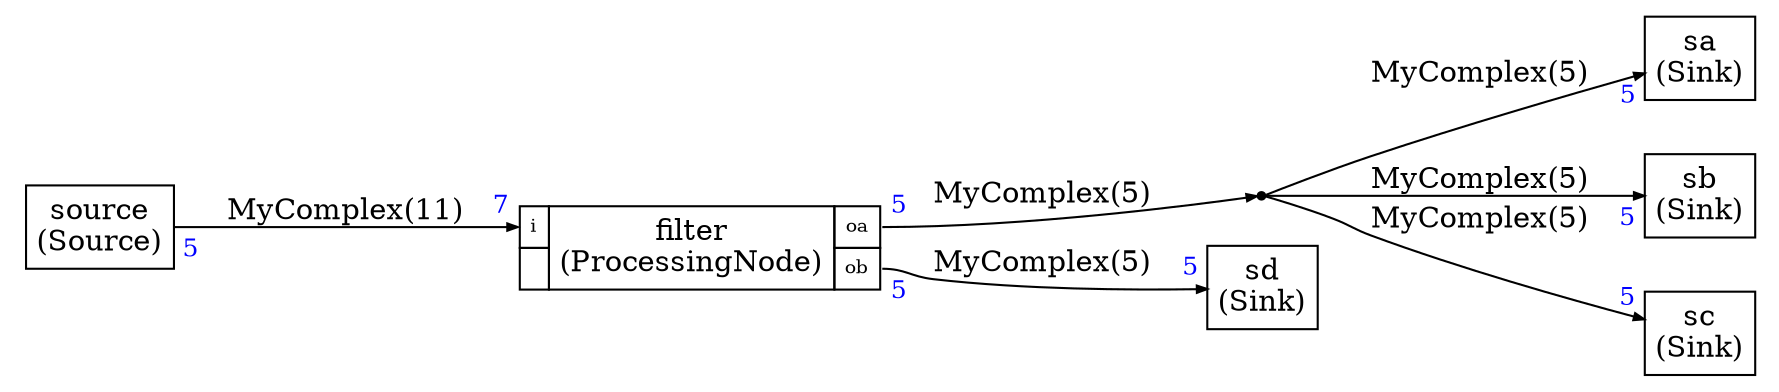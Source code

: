 



digraph structs {
    node [shape=plaintext]
    rankdir=LR
    edge [arrowsize=0.5]
    fontname="times"


dup0 [shape=point,label=dup0]


filter [label=<
<TABLE BORDER="0" CELLBORDER="1" CELLSPACING="0" CELLPADDING="4">
  <TR>
    <TD PORT="i"><FONT POINT-SIZE="9.0">i</FONT></TD>
    <TD ALIGN="CENTER" ROWSPAN="2">filter<BR/>(ProcessingNode)</TD>
    <TD PORT="oa"><FONT POINT-SIZE="9.0">oa</FONT></TD>
  </TR>
<TR>
 
<TD></TD>
<TD PORT="ob"><FONT POINT-SIZE="9.0">ob</FONT></TD>
</TR>

</TABLE>>];

sa [label=<
<TABLE BORDER="0" CELLBORDER="1" CELLSPACING="0" CELLPADDING="4">
  <TR>
    <TD ALIGN="CENTER" PORT="i">sa<BR/>(Sink)</TD>
  </TR>
</TABLE>>];

sb [label=<
<TABLE BORDER="0" CELLBORDER="1" CELLSPACING="0" CELLPADDING="4">
  <TR>
    <TD ALIGN="CENTER" PORT="i">sb<BR/>(Sink)</TD>
  </TR>
</TABLE>>];

sc [label=<
<TABLE BORDER="0" CELLBORDER="1" CELLSPACING="0" CELLPADDING="4">
  <TR>
    <TD ALIGN="CENTER" PORT="i">sc<BR/>(Sink)</TD>
  </TR>
</TABLE>>];

sd [label=<
<TABLE BORDER="0" CELLBORDER="1" CELLSPACING="0" CELLPADDING="4">
  <TR>
    <TD ALIGN="CENTER" PORT="i">sd<BR/>(Sink)</TD>
  </TR>
</TABLE>>];

source [label=<
<TABLE BORDER="0" CELLBORDER="1" CELLSPACING="0" CELLPADDING="4">
  <TR>
    <TD ALIGN="CENTER" PORT="i">source<BR/>(Source)</TD>
  </TR>
</TABLE>>];



source:i -> filter:i [label="MyComplex(11)"
,headlabel=<<TABLE BORDER="0" CELLPADDING="2"><TR><TD><FONT COLOR="blue" POINT-SIZE="12.0" >7</FONT>
</TD></TR></TABLE>>
,taillabel=<<TABLE BORDER="0" CELLPADDING="2"><TR><TD><FONT COLOR="blue" POINT-SIZE="12.0" >5</FONT>
</TD></TR></TABLE>>]

filter:ob -> sd:i [label="MyComplex(5)"
,headlabel=<<TABLE BORDER="0" CELLPADDING="2"><TR><TD><FONT COLOR="blue" POINT-SIZE="12.0" >5</FONT>
</TD></TR></TABLE>>
,taillabel=<<TABLE BORDER="0" CELLPADDING="2"><TR><TD><FONT COLOR="blue" POINT-SIZE="12.0" >5</FONT>
</TD></TR></TABLE>>]

filter:oa ->  
dup0 [label="MyComplex(5)"

,taillabel=<<TABLE BORDER="0" CELLPADDING="2"><TR><TD><FONT COLOR="blue" POINT-SIZE="12.0" >5</FONT>
</TD></TR></TABLE>>]

 
dup0 -> sa:i [label="MyComplex(5)"
,headlabel=<<TABLE BORDER="0" CELLPADDING="2"><TR><TD><FONT COLOR="blue" POINT-SIZE="12.0" >5</FONT>
</TD></TR></TABLE>>
]

 
dup0 -> sb:i [label="MyComplex(5)"
,headlabel=<<TABLE BORDER="0" CELLPADDING="2"><TR><TD><FONT COLOR="blue" POINT-SIZE="12.0" >5</FONT>
</TD></TR></TABLE>>
]

 
dup0 -> sc:i [label="MyComplex(5)"
,headlabel=<<TABLE BORDER="0" CELLPADDING="2"><TR><TD><FONT COLOR="blue" POINT-SIZE="12.0" >5</FONT>
</TD></TR></TABLE>>
]


}

